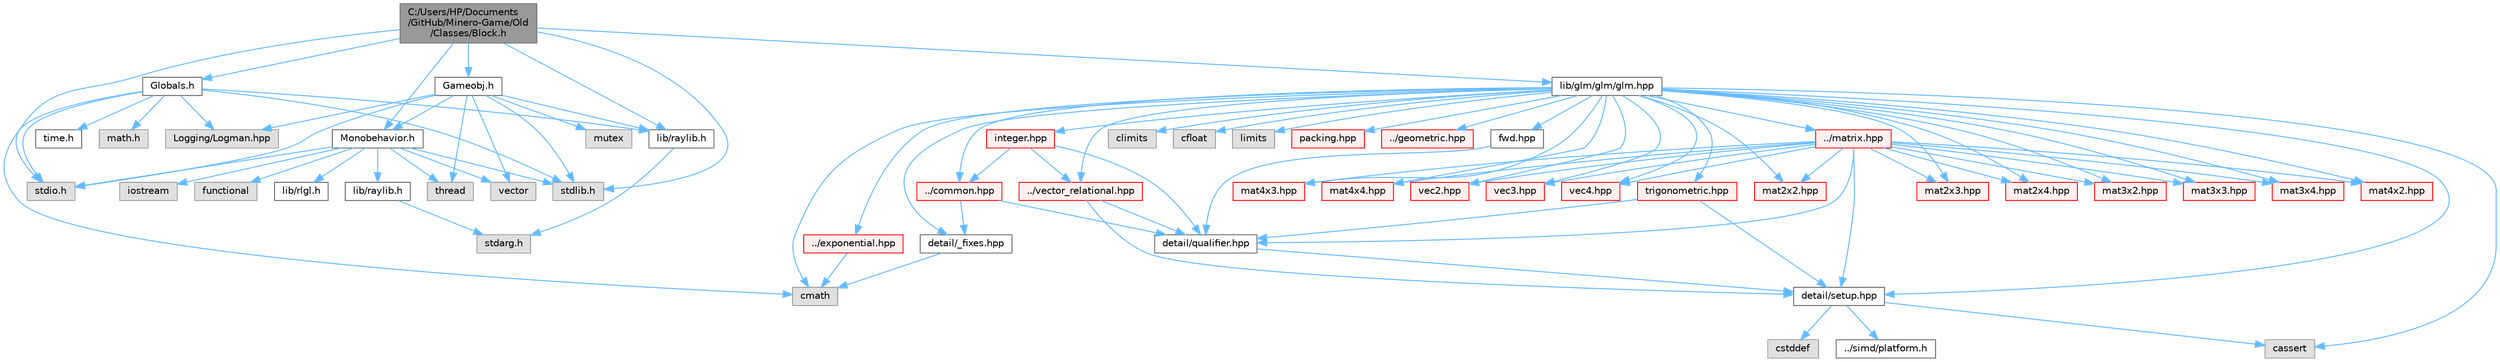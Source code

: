 digraph "C:/Users/HP/Documents/GitHub/Minero-Game/Old/Classes/Block.h"
{
 // LATEX_PDF_SIZE
  bgcolor="transparent";
  edge [fontname=Helvetica,fontsize=10,labelfontname=Helvetica,labelfontsize=10];
  node [fontname=Helvetica,fontsize=10,shape=box,height=0.2,width=0.4];
  Node1 [id="Node000001",label="C:/Users/HP/Documents\l/GitHub/Minero-Game/Old\l/Classes/Block.h",height=0.2,width=0.4,color="gray40", fillcolor="grey60", style="filled", fontcolor="black",tooltip=" "];
  Node1 -> Node2 [id="edge181_Node000001_Node000002",color="steelblue1",style="solid",tooltip=" "];
  Node2 [id="Node000002",label="lib/raylib.h",height=0.2,width=0.4,color="grey40", fillcolor="white", style="filled",URL="$_old_2_classes_2lib_2raylib_8h.html",tooltip=" "];
  Node2 -> Node3 [id="edge182_Node000002_Node000003",color="steelblue1",style="solid",tooltip=" "];
  Node3 [id="Node000003",label="stdarg.h",height=0.2,width=0.4,color="grey60", fillcolor="#E0E0E0", style="filled",tooltip=" "];
  Node1 -> Node4 [id="edge183_Node000001_Node000004",color="steelblue1",style="solid",tooltip=" "];
  Node4 [id="Node000004",label="lib/glm/glm/glm.hpp",height=0.2,width=0.4,color="grey40", fillcolor="white", style="filled",URL="$_old_2_classes_2lib_2glm_2glm_2glm_8hpp.html",tooltip=" "];
  Node4 -> Node5 [id="edge184_Node000004_Node000005",color="steelblue1",style="solid",tooltip=" "];
  Node5 [id="Node000005",label="detail/_fixes.hpp",height=0.2,width=0.4,color="grey40", fillcolor="white", style="filled",URL="$_old_2_classes_2lib_2glm_2glm_2detail_2__fixes_8hpp.html",tooltip=" "];
  Node5 -> Node6 [id="edge185_Node000005_Node000006",color="steelblue1",style="solid",tooltip=" "];
  Node6 [id="Node000006",label="cmath",height=0.2,width=0.4,color="grey60", fillcolor="#E0E0E0", style="filled",tooltip=" "];
  Node4 -> Node7 [id="edge186_Node000004_Node000007",color="steelblue1",style="solid",tooltip=" "];
  Node7 [id="Node000007",label="detail/setup.hpp",height=0.2,width=0.4,color="grey40", fillcolor="white", style="filled",URL="$_old_2_classes_2lib_2glm_2glm_2detail_2setup_8hpp.html",tooltip=" "];
  Node7 -> Node8 [id="edge187_Node000007_Node000008",color="steelblue1",style="solid",tooltip=" "];
  Node8 [id="Node000008",label="cassert",height=0.2,width=0.4,color="grey60", fillcolor="#E0E0E0", style="filled",tooltip=" "];
  Node7 -> Node9 [id="edge188_Node000007_Node000009",color="steelblue1",style="solid",tooltip=" "];
  Node9 [id="Node000009",label="cstddef",height=0.2,width=0.4,color="grey60", fillcolor="#E0E0E0", style="filled",tooltip=" "];
  Node7 -> Node10 [id="edge189_Node000007_Node000010",color="steelblue1",style="solid",tooltip=" "];
  Node10 [id="Node000010",label="../simd/platform.h",height=0.2,width=0.4,color="grey40", fillcolor="white", style="filled",URL="$_old_2_classes_2lib_2glm_2glm_2simd_2platform_8h.html",tooltip=" "];
  Node4 -> Node6 [id="edge190_Node000004_Node000006",color="steelblue1",style="solid",tooltip=" "];
  Node4 -> Node11 [id="edge191_Node000004_Node000011",color="steelblue1",style="solid",tooltip=" "];
  Node11 [id="Node000011",label="climits",height=0.2,width=0.4,color="grey60", fillcolor="#E0E0E0", style="filled",tooltip=" "];
  Node4 -> Node12 [id="edge192_Node000004_Node000012",color="steelblue1",style="solid",tooltip=" "];
  Node12 [id="Node000012",label="cfloat",height=0.2,width=0.4,color="grey60", fillcolor="#E0E0E0", style="filled",tooltip=" "];
  Node4 -> Node13 [id="edge193_Node000004_Node000013",color="steelblue1",style="solid",tooltip=" "];
  Node13 [id="Node000013",label="limits",height=0.2,width=0.4,color="grey60", fillcolor="#E0E0E0", style="filled",tooltip=" "];
  Node4 -> Node8 [id="edge194_Node000004_Node000008",color="steelblue1",style="solid",tooltip=" "];
  Node4 -> Node14 [id="edge195_Node000004_Node000014",color="steelblue1",style="solid",tooltip=" "];
  Node14 [id="Node000014",label="fwd.hpp",height=0.2,width=0.4,color="grey40", fillcolor="white", style="filled",URL="$_old_2_classes_2lib_2glm_2glm_2fwd_8hpp.html",tooltip=" "];
  Node14 -> Node15 [id="edge196_Node000014_Node000015",color="steelblue1",style="solid",tooltip=" "];
  Node15 [id="Node000015",label="detail/qualifier.hpp",height=0.2,width=0.4,color="grey40", fillcolor="white", style="filled",URL="$_old_2_classes_2lib_2glm_2glm_2detail_2qualifier_8hpp.html",tooltip=" "];
  Node15 -> Node7 [id="edge197_Node000015_Node000007",color="steelblue1",style="solid",tooltip=" "];
  Node4 -> Node16 [id="edge198_Node000004_Node000016",color="steelblue1",style="solid",tooltip=" "];
  Node16 [id="Node000016",label="vec2.hpp",height=0.2,width=0.4,color="red", fillcolor="#FFF0F0", style="filled",URL="$_old_2_classes_2lib_2glm_2glm_2vec2_8hpp.html",tooltip=" "];
  Node4 -> Node32 [id="edge199_Node000004_Node000032",color="steelblue1",style="solid",tooltip=" "];
  Node32 [id="Node000032",label="vec3.hpp",height=0.2,width=0.4,color="red", fillcolor="#FFF0F0", style="filled",URL="$_old_2_classes_2lib_2glm_2glm_2vec3_8hpp.html",tooltip=" "];
  Node4 -> Node45 [id="edge200_Node000004_Node000045",color="steelblue1",style="solid",tooltip=" "];
  Node45 [id="Node000045",label="vec4.hpp",height=0.2,width=0.4,color="red", fillcolor="#FFF0F0", style="filled",URL="$_old_2_classes_2lib_2glm_2glm_2vec4_8hpp.html",tooltip=" "];
  Node4 -> Node58 [id="edge201_Node000004_Node000058",color="steelblue1",style="solid",tooltip=" "];
  Node58 [id="Node000058",label="mat2x2.hpp",height=0.2,width=0.4,color="red", fillcolor="#FFF0F0", style="filled",URL="$_old_2_classes_2lib_2glm_2glm_2mat2x2_8hpp.html",tooltip=" "];
  Node4 -> Node63 [id="edge202_Node000004_Node000063",color="steelblue1",style="solid",tooltip=" "];
  Node63 [id="Node000063",label="mat2x3.hpp",height=0.2,width=0.4,color="red", fillcolor="#FFF0F0", style="filled",URL="$_old_2_classes_2lib_2glm_2glm_2mat2x3_8hpp.html",tooltip=" "];
  Node4 -> Node70 [id="edge203_Node000004_Node000070",color="steelblue1",style="solid",tooltip=" "];
  Node70 [id="Node000070",label="mat2x4.hpp",height=0.2,width=0.4,color="red", fillcolor="#FFF0F0", style="filled",URL="$_old_2_classes_2lib_2glm_2glm_2mat2x4_8hpp.html",tooltip=" "];
  Node4 -> Node77 [id="edge204_Node000004_Node000077",color="steelblue1",style="solid",tooltip=" "];
  Node77 [id="Node000077",label="mat3x2.hpp",height=0.2,width=0.4,color="red", fillcolor="#FFF0F0", style="filled",URL="$_old_2_classes_2lib_2glm_2glm_2mat3x2_8hpp.html",tooltip=" "];
  Node4 -> Node84 [id="edge205_Node000004_Node000084",color="steelblue1",style="solid",tooltip=" "];
  Node84 [id="Node000084",label="mat3x3.hpp",height=0.2,width=0.4,color="red", fillcolor="#FFF0F0", style="filled",URL="$_old_2_classes_2lib_2glm_2glm_2mat3x3_8hpp.html",tooltip=" "];
  Node4 -> Node91 [id="edge206_Node000004_Node000091",color="steelblue1",style="solid",tooltip=" "];
  Node91 [id="Node000091",label="mat3x4.hpp",height=0.2,width=0.4,color="red", fillcolor="#FFF0F0", style="filled",URL="$_old_2_classes_2lib_2glm_2glm_2mat3x4_8hpp.html",tooltip=" "];
  Node4 -> Node98 [id="edge207_Node000004_Node000098",color="steelblue1",style="solid",tooltip=" "];
  Node98 [id="Node000098",label="mat4x2.hpp",height=0.2,width=0.4,color="red", fillcolor="#FFF0F0", style="filled",URL="$_old_2_classes_2lib_2glm_2glm_2mat4x2_8hpp.html",tooltip=" "];
  Node4 -> Node105 [id="edge208_Node000004_Node000105",color="steelblue1",style="solid",tooltip=" "];
  Node105 [id="Node000105",label="mat4x3.hpp",height=0.2,width=0.4,color="red", fillcolor="#FFF0F0", style="filled",URL="$_old_2_classes_2lib_2glm_2glm_2mat4x3_8hpp.html",tooltip=" "];
  Node4 -> Node112 [id="edge209_Node000004_Node000112",color="steelblue1",style="solid",tooltip=" "];
  Node112 [id="Node000112",label="mat4x4.hpp",height=0.2,width=0.4,color="red", fillcolor="#FFF0F0", style="filled",URL="$_old_2_classes_2lib_2glm_2glm_2mat4x4_8hpp.html",tooltip=" "];
  Node4 -> Node136 [id="edge210_Node000004_Node000136",color="steelblue1",style="solid",tooltip=" "];
  Node136 [id="Node000136",label="trigonometric.hpp",height=0.2,width=0.4,color="red", fillcolor="#FFF0F0", style="filled",URL="$_old_2_classes_2lib_2glm_2glm_2trigonometric_8hpp.html",tooltip=" "];
  Node136 -> Node7 [id="edge211_Node000136_Node000007",color="steelblue1",style="solid",tooltip=" "];
  Node136 -> Node15 [id="edge212_Node000136_Node000015",color="steelblue1",style="solid",tooltip=" "];
  Node4 -> Node122 [id="edge213_Node000004_Node000122",color="steelblue1",style="solid",tooltip=" "];
  Node122 [id="Node000122",label="../exponential.hpp",height=0.2,width=0.4,color="red", fillcolor="#FFF0F0", style="filled",URL="$_old_2_classes_2lib_2glm_2glm_2exponential_8hpp.html",tooltip=" "];
  Node122 -> Node6 [id="edge214_Node000122_Node000006",color="steelblue1",style="solid",tooltip=" "];
  Node4 -> Node130 [id="edge215_Node000004_Node000130",color="steelblue1",style="solid",tooltip=" "];
  Node130 [id="Node000130",label="../common.hpp",height=0.2,width=0.4,color="red", fillcolor="#FFF0F0", style="filled",URL="$_old_2_classes_2lib_2glm_2glm_2common_8hpp.html",tooltip=" "];
  Node130 -> Node15 [id="edge216_Node000130_Node000015",color="steelblue1",style="solid",tooltip=" "];
  Node130 -> Node5 [id="edge217_Node000130_Node000005",color="steelblue1",style="solid",tooltip=" "];
  Node4 -> Node139 [id="edge218_Node000004_Node000139",color="steelblue1",style="solid",tooltip=" "];
  Node139 [id="Node000139",label="packing.hpp",height=0.2,width=0.4,color="red", fillcolor="#FFF0F0", style="filled",URL="$_old_2_classes_2lib_2glm_2glm_2packing_8hpp.html",tooltip=" "];
  Node4 -> Node120 [id="edge219_Node000004_Node000120",color="steelblue1",style="solid",tooltip=" "];
  Node120 [id="Node000120",label="../geometric.hpp",height=0.2,width=0.4,color="red", fillcolor="#FFF0F0", style="filled",URL="$_old_2_classes_2lib_2glm_2glm_2geometric_8hpp.html",tooltip=" "];
  Node4 -> Node62 [id="edge220_Node000004_Node000062",color="steelblue1",style="solid",tooltip=" "];
  Node62 [id="Node000062",label="../matrix.hpp",height=0.2,width=0.4,color="red", fillcolor="#FFF0F0", style="filled",URL="$_old_2_classes_2lib_2glm_2glm_2matrix_8hpp.html",tooltip=" "];
  Node62 -> Node15 [id="edge221_Node000062_Node000015",color="steelblue1",style="solid",tooltip=" "];
  Node62 -> Node7 [id="edge222_Node000062_Node000007",color="steelblue1",style="solid",tooltip=" "];
  Node62 -> Node16 [id="edge223_Node000062_Node000016",color="steelblue1",style="solid",tooltip=" "];
  Node62 -> Node32 [id="edge224_Node000062_Node000032",color="steelblue1",style="solid",tooltip=" "];
  Node62 -> Node45 [id="edge225_Node000062_Node000045",color="steelblue1",style="solid",tooltip=" "];
  Node62 -> Node58 [id="edge226_Node000062_Node000058",color="steelblue1",style="solid",tooltip=" "];
  Node62 -> Node63 [id="edge227_Node000062_Node000063",color="steelblue1",style="solid",tooltip=" "];
  Node62 -> Node70 [id="edge228_Node000062_Node000070",color="steelblue1",style="solid",tooltip=" "];
  Node62 -> Node77 [id="edge229_Node000062_Node000077",color="steelblue1",style="solid",tooltip=" "];
  Node62 -> Node84 [id="edge230_Node000062_Node000084",color="steelblue1",style="solid",tooltip=" "];
  Node62 -> Node91 [id="edge231_Node000062_Node000091",color="steelblue1",style="solid",tooltip=" "];
  Node62 -> Node98 [id="edge232_Node000062_Node000098",color="steelblue1",style="solid",tooltip=" "];
  Node62 -> Node105 [id="edge233_Node000062_Node000105",color="steelblue1",style="solid",tooltip=" "];
  Node62 -> Node112 [id="edge234_Node000062_Node000112",color="steelblue1",style="solid",tooltip=" "];
  Node4 -> Node126 [id="edge235_Node000004_Node000126",color="steelblue1",style="solid",tooltip=" "];
  Node126 [id="Node000126",label="../vector_relational.hpp",height=0.2,width=0.4,color="red", fillcolor="#FFF0F0", style="filled",URL="$_old_2_classes_2lib_2glm_2glm_2vector__relational_8hpp.html",tooltip=" "];
  Node126 -> Node15 [id="edge236_Node000126_Node000015",color="steelblue1",style="solid",tooltip=" "];
  Node126 -> Node7 [id="edge237_Node000126_Node000007",color="steelblue1",style="solid",tooltip=" "];
  Node4 -> Node143 [id="edge238_Node000004_Node000143",color="steelblue1",style="solid",tooltip=" "];
  Node143 [id="Node000143",label="integer.hpp",height=0.2,width=0.4,color="red", fillcolor="#FFF0F0", style="filled",URL="$_old_2_classes_2lib_2glm_2glm_2integer_8hpp.html",tooltip=" "];
  Node143 -> Node15 [id="edge239_Node000143_Node000015",color="steelblue1",style="solid",tooltip=" "];
  Node143 -> Node130 [id="edge240_Node000143_Node000130",color="steelblue1",style="solid",tooltip=" "];
  Node143 -> Node126 [id="edge241_Node000143_Node000126",color="steelblue1",style="solid",tooltip=" "];
  Node1 -> Node147 [id="edge242_Node000001_Node000147",color="steelblue1",style="solid",tooltip=" "];
  Node147 [id="Node000147",label="Gameobj.h",height=0.2,width=0.4,color="grey40", fillcolor="white", style="filled",URL="$_old_2_classes_2_gameobj_8h.html",tooltip=" "];
  Node147 -> Node2 [id="edge243_Node000147_Node000002",color="steelblue1",style="solid",tooltip=" "];
  Node147 -> Node148 [id="edge244_Node000147_Node000148",color="steelblue1",style="solid",tooltip=" "];
  Node148 [id="Node000148",label="Monobehavior.h",height=0.2,width=0.4,color="grey40", fillcolor="white", style="filled",URL="$_monobehavior_8h.html",tooltip=" "];
  Node148 -> Node149 [id="edge245_Node000148_Node000149",color="steelblue1",style="solid",tooltip=" "];
  Node149 [id="Node000149",label="lib/raylib.h",height=0.2,width=0.4,color="grey40", fillcolor="white", style="filled",URL="$_classes_2lib_2raylib_8h.html",tooltip=" "];
  Node149 -> Node3 [id="edge246_Node000149_Node000003",color="steelblue1",style="solid",tooltip=" "];
  Node148 -> Node150 [id="edge247_Node000148_Node000150",color="steelblue1",style="solid",tooltip=" "];
  Node150 [id="Node000150",label="lib/rlgl.h",height=0.2,width=0.4,color="grey40", fillcolor="white", style="filled",URL="$_classes_2lib_2rlgl_8h.html",tooltip=" "];
  Node148 -> Node151 [id="edge248_Node000148_Node000151",color="steelblue1",style="solid",tooltip=" "];
  Node151 [id="Node000151",label="stdio.h",height=0.2,width=0.4,color="grey60", fillcolor="#E0E0E0", style="filled",tooltip=" "];
  Node148 -> Node152 [id="edge249_Node000148_Node000152",color="steelblue1",style="solid",tooltip=" "];
  Node152 [id="Node000152",label="stdlib.h",height=0.2,width=0.4,color="grey60", fillcolor="#E0E0E0", style="filled",tooltip=" "];
  Node148 -> Node153 [id="edge250_Node000148_Node000153",color="steelblue1",style="solid",tooltip=" "];
  Node153 [id="Node000153",label="iostream",height=0.2,width=0.4,color="grey60", fillcolor="#E0E0E0", style="filled",tooltip=" "];
  Node148 -> Node154 [id="edge251_Node000148_Node000154",color="steelblue1",style="solid",tooltip=" "];
  Node154 [id="Node000154",label="thread",height=0.2,width=0.4,color="grey60", fillcolor="#E0E0E0", style="filled",tooltip=" "];
  Node148 -> Node155 [id="edge252_Node000148_Node000155",color="steelblue1",style="solid",tooltip=" "];
  Node155 [id="Node000155",label="vector",height=0.2,width=0.4,color="grey60", fillcolor="#E0E0E0", style="filled",tooltip=" "];
  Node148 -> Node156 [id="edge253_Node000148_Node000156",color="steelblue1",style="solid",tooltip=" "];
  Node156 [id="Node000156",label="functional",height=0.2,width=0.4,color="grey60", fillcolor="#E0E0E0", style="filled",tooltip=" "];
  Node147 -> Node157 [id="edge254_Node000147_Node000157",color="steelblue1",style="solid",tooltip=" "];
  Node157 [id="Node000157",label="Logging/Logman.hpp",height=0.2,width=0.4,color="grey60", fillcolor="#E0E0E0", style="filled",tooltip=" "];
  Node147 -> Node151 [id="edge255_Node000147_Node000151",color="steelblue1",style="solid",tooltip=" "];
  Node147 -> Node152 [id="edge256_Node000147_Node000152",color="steelblue1",style="solid",tooltip=" "];
  Node147 -> Node155 [id="edge257_Node000147_Node000155",color="steelblue1",style="solid",tooltip=" "];
  Node147 -> Node154 [id="edge258_Node000147_Node000154",color="steelblue1",style="solid",tooltip=" "];
  Node147 -> Node158 [id="edge259_Node000147_Node000158",color="steelblue1",style="solid",tooltip=" "];
  Node158 [id="Node000158",label="mutex",height=0.2,width=0.4,color="grey60", fillcolor="#E0E0E0", style="filled",tooltip=" "];
  Node1 -> Node159 [id="edge260_Node000001_Node000159",color="steelblue1",style="solid",tooltip=" "];
  Node159 [id="Node000159",label="Globals.h",height=0.2,width=0.4,color="grey40", fillcolor="white", style="filled",URL="$_old_2_classes_2_globals_8h.html",tooltip=" "];
  Node159 -> Node2 [id="edge261_Node000159_Node000002",color="steelblue1",style="solid",tooltip=" "];
  Node159 -> Node152 [id="edge262_Node000159_Node000152",color="steelblue1",style="solid",tooltip=" "];
  Node159 -> Node151 [id="edge263_Node000159_Node000151",color="steelblue1",style="solid",tooltip=" "];
  Node159 -> Node160 [id="edge264_Node000159_Node000160",color="steelblue1",style="solid",tooltip=" "];
  Node160 [id="Node000160",label="time.h",height=0.2,width=0.4,color="grey40", fillcolor="white", style="filled",URL="$_old_2_classes_2_time_8h.html",tooltip=" "];
  Node159 -> Node6 [id="edge265_Node000159_Node000006",color="steelblue1",style="solid",tooltip=" "];
  Node159 -> Node161 [id="edge266_Node000159_Node000161",color="steelblue1",style="solid",tooltip=" "];
  Node161 [id="Node000161",label="math.h",height=0.2,width=0.4,color="grey60", fillcolor="#E0E0E0", style="filled",tooltip=" "];
  Node159 -> Node157 [id="edge267_Node000159_Node000157",color="steelblue1",style="solid",tooltip=" "];
  Node1 -> Node148 [id="edge268_Node000001_Node000148",color="steelblue1",style="solid",tooltip=" "];
  Node1 -> Node151 [id="edge269_Node000001_Node000151",color="steelblue1",style="solid",tooltip=" "];
  Node1 -> Node152 [id="edge270_Node000001_Node000152",color="steelblue1",style="solid",tooltip=" "];
}
